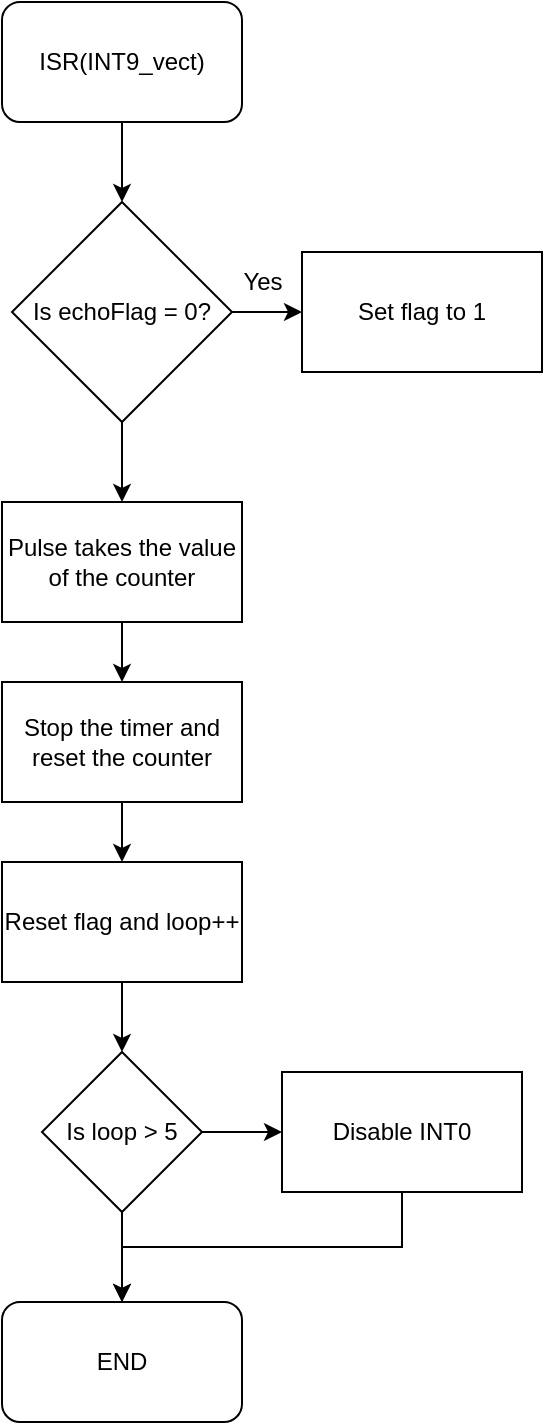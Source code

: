 <mxfile version="15.9.6" type="github">
  <diagram id="8X0cf4hSrnNCVk-6rKyq" name="Page-1">
    <mxGraphModel dx="1108" dy="450" grid="1" gridSize="10" guides="1" tooltips="1" connect="1" arrows="1" fold="1" page="1" pageScale="1" pageWidth="827" pageHeight="1169" math="0" shadow="0">
      <root>
        <mxCell id="0" />
        <mxCell id="1" parent="0" />
        <mxCell id="aP_WAAHKaWJk4GoByLol-3" value="" style="edgeStyle=orthogonalEdgeStyle;rounded=0;orthogonalLoop=1;jettySize=auto;html=1;" parent="1" source="aP_WAAHKaWJk4GoByLol-1" target="aP_WAAHKaWJk4GoByLol-2" edge="1">
          <mxGeometry relative="1" as="geometry" />
        </mxCell>
        <mxCell id="aP_WAAHKaWJk4GoByLol-1" value="ISR(INT9_vect)" style="rounded=1;whiteSpace=wrap;html=1;" parent="1" vertex="1">
          <mxGeometry x="140" y="60" width="120" height="60" as="geometry" />
        </mxCell>
        <mxCell id="aP_WAAHKaWJk4GoByLol-5" value="" style="edgeStyle=orthogonalEdgeStyle;rounded=0;orthogonalLoop=1;jettySize=auto;html=1;" parent="1" source="aP_WAAHKaWJk4GoByLol-2" target="aP_WAAHKaWJk4GoByLol-4" edge="1">
          <mxGeometry relative="1" as="geometry" />
        </mxCell>
        <mxCell id="aP_WAAHKaWJk4GoByLol-8" value="" style="edgeStyle=orthogonalEdgeStyle;rounded=0;orthogonalLoop=1;jettySize=auto;html=1;" parent="1" source="aP_WAAHKaWJk4GoByLol-2" target="aP_WAAHKaWJk4GoByLol-7" edge="1">
          <mxGeometry relative="1" as="geometry" />
        </mxCell>
        <mxCell id="aP_WAAHKaWJk4GoByLol-2" value="Is echoFlag = 0?" style="rhombus;whiteSpace=wrap;html=1;" parent="1" vertex="1">
          <mxGeometry x="145" y="160" width="110" height="110" as="geometry" />
        </mxCell>
        <mxCell id="aP_WAAHKaWJk4GoByLol-4" value="Set flag to 1" style="rounded=0;whiteSpace=wrap;html=1;" parent="1" vertex="1">
          <mxGeometry x="290" y="185" width="120" height="60" as="geometry" />
        </mxCell>
        <mxCell id="aP_WAAHKaWJk4GoByLol-6" value="Yes" style="text;html=1;align=center;verticalAlign=middle;resizable=0;points=[];autosize=1;strokeColor=none;fillColor=none;" parent="1" vertex="1">
          <mxGeometry x="250" y="190" width="40" height="20" as="geometry" />
        </mxCell>
        <mxCell id="aP_WAAHKaWJk4GoByLol-10" value="" style="edgeStyle=orthogonalEdgeStyle;rounded=0;orthogonalLoop=1;jettySize=auto;html=1;" parent="1" source="aP_WAAHKaWJk4GoByLol-7" target="aP_WAAHKaWJk4GoByLol-9" edge="1">
          <mxGeometry relative="1" as="geometry" />
        </mxCell>
        <mxCell id="aP_WAAHKaWJk4GoByLol-7" value="Pulse takes the value of the counter" style="rounded=0;whiteSpace=wrap;html=1;" parent="1" vertex="1">
          <mxGeometry x="140" y="310" width="120" height="60" as="geometry" />
        </mxCell>
        <mxCell id="aP_WAAHKaWJk4GoByLol-12" value="" style="edgeStyle=orthogonalEdgeStyle;rounded=0;orthogonalLoop=1;jettySize=auto;html=1;" parent="1" source="aP_WAAHKaWJk4GoByLol-9" target="aP_WAAHKaWJk4GoByLol-11" edge="1">
          <mxGeometry relative="1" as="geometry" />
        </mxCell>
        <mxCell id="aP_WAAHKaWJk4GoByLol-9" value="Stop the timer and reset the counter" style="rounded=0;whiteSpace=wrap;html=1;" parent="1" vertex="1">
          <mxGeometry x="140" y="400" width="120" height="60" as="geometry" />
        </mxCell>
        <mxCell id="aP_WAAHKaWJk4GoByLol-14" value="" style="edgeStyle=orthogonalEdgeStyle;rounded=0;orthogonalLoop=1;jettySize=auto;html=1;" parent="1" source="aP_WAAHKaWJk4GoByLol-11" target="aP_WAAHKaWJk4GoByLol-13" edge="1">
          <mxGeometry relative="1" as="geometry" />
        </mxCell>
        <mxCell id="aP_WAAHKaWJk4GoByLol-11" value="Reset flag and loop++" style="rounded=0;whiteSpace=wrap;html=1;" parent="1" vertex="1">
          <mxGeometry x="140" y="490" width="120" height="60" as="geometry" />
        </mxCell>
        <mxCell id="aP_WAAHKaWJk4GoByLol-16" value="" style="edgeStyle=orthogonalEdgeStyle;rounded=0;orthogonalLoop=1;jettySize=auto;html=1;" parent="1" source="aP_WAAHKaWJk4GoByLol-13" target="aP_WAAHKaWJk4GoByLol-15" edge="1">
          <mxGeometry relative="1" as="geometry" />
        </mxCell>
        <mxCell id="aP_WAAHKaWJk4GoByLol-18" value="" style="edgeStyle=orthogonalEdgeStyle;rounded=0;orthogonalLoop=1;jettySize=auto;html=1;" parent="1" source="aP_WAAHKaWJk4GoByLol-13" target="aP_WAAHKaWJk4GoByLol-17" edge="1">
          <mxGeometry relative="1" as="geometry" />
        </mxCell>
        <mxCell id="aP_WAAHKaWJk4GoByLol-13" value="Is loop &amp;gt; 5" style="rhombus;whiteSpace=wrap;html=1;" parent="1" vertex="1">
          <mxGeometry x="160" y="585" width="80" height="80" as="geometry" />
        </mxCell>
        <mxCell id="aP_WAAHKaWJk4GoByLol-19" style="edgeStyle=orthogonalEdgeStyle;rounded=0;orthogonalLoop=1;jettySize=auto;html=1;exitX=0.5;exitY=1;exitDx=0;exitDy=0;entryX=0.5;entryY=0;entryDx=0;entryDy=0;" parent="1" source="aP_WAAHKaWJk4GoByLol-15" target="aP_WAAHKaWJk4GoByLol-17" edge="1">
          <mxGeometry relative="1" as="geometry" />
        </mxCell>
        <mxCell id="aP_WAAHKaWJk4GoByLol-15" value="Disable INT0" style="rounded=0;whiteSpace=wrap;html=1;" parent="1" vertex="1">
          <mxGeometry x="280" y="595" width="120" height="60" as="geometry" />
        </mxCell>
        <mxCell id="aP_WAAHKaWJk4GoByLol-17" value="END" style="rounded=1;whiteSpace=wrap;html=1;" parent="1" vertex="1">
          <mxGeometry x="140" y="710" width="120" height="60" as="geometry" />
        </mxCell>
      </root>
    </mxGraphModel>
  </diagram>
</mxfile>
